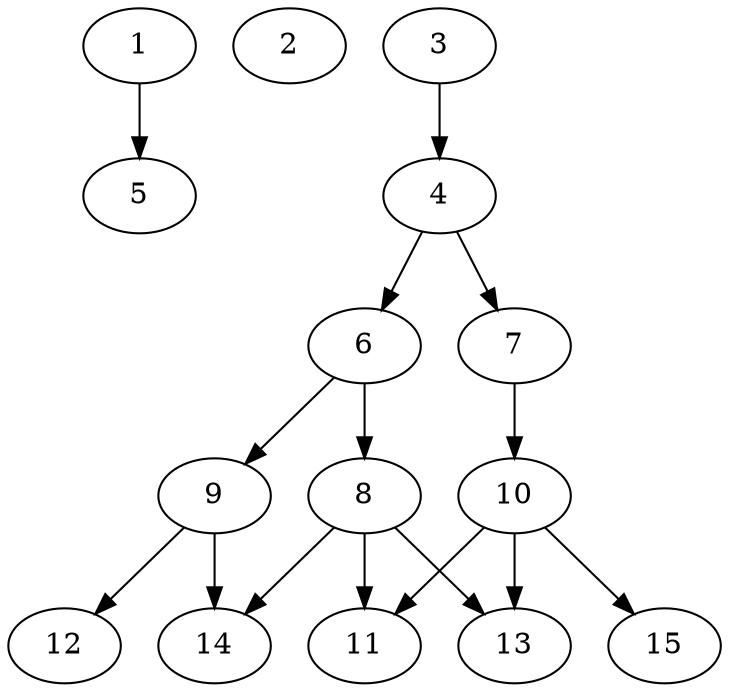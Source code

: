 // DAG automatically generated by daggen at Tue Aug  6 16:26:17 2019
// ./daggen --dot -n 15 --ccr 0.3 --fat 0.6 --regular 0.5 --density 0.5 --mindata 5242880 --maxdata 52428800 
digraph G {
  1 [size="142295040", alpha="0.20", expect_size="42688512"] 
  1 -> 5 [size ="42688512"]
  2 [size="145349973", alpha="0.09", expect_size="43604992"] 
  3 [size="30405973", alpha="0.19", expect_size="9121792"] 
  3 -> 4 [size ="9121792"]
  4 [size="23876267", alpha="0.15", expect_size="7162880"] 
  4 -> 6 [size ="7162880"]
  4 -> 7 [size ="7162880"]
  5 [size="22592853", alpha="0.08", expect_size="6777856"] 
  6 [size="101795840", alpha="0.08", expect_size="30538752"] 
  6 -> 8 [size ="30538752"]
  6 -> 9 [size ="30538752"]
  7 [size="147585707", alpha="0.13", expect_size="44275712"] 
  7 -> 10 [size ="44275712"]
  8 [size="140407467", alpha="0.15", expect_size="42122240"] 
  8 -> 11 [size ="42122240"]
  8 -> 13 [size ="42122240"]
  8 -> 14 [size ="42122240"]
  9 [size="45448533", alpha="0.18", expect_size="13634560"] 
  9 -> 12 [size ="13634560"]
  9 -> 14 [size ="13634560"]
  10 [size="52995413", alpha="0.04", expect_size="15898624"] 
  10 -> 11 [size ="15898624"]
  10 -> 13 [size ="15898624"]
  10 -> 15 [size ="15898624"]
  11 [size="174742187", alpha="0.20", expect_size="52422656"] 
  12 [size="174431573", alpha="0.09", expect_size="52329472"] 
  13 [size="89531733", alpha="0.02", expect_size="26859520"] 
  14 [size="83981653", alpha="0.17", expect_size="25194496"] 
  15 [size="44714667", alpha="0.03", expect_size="13414400"] 
}
